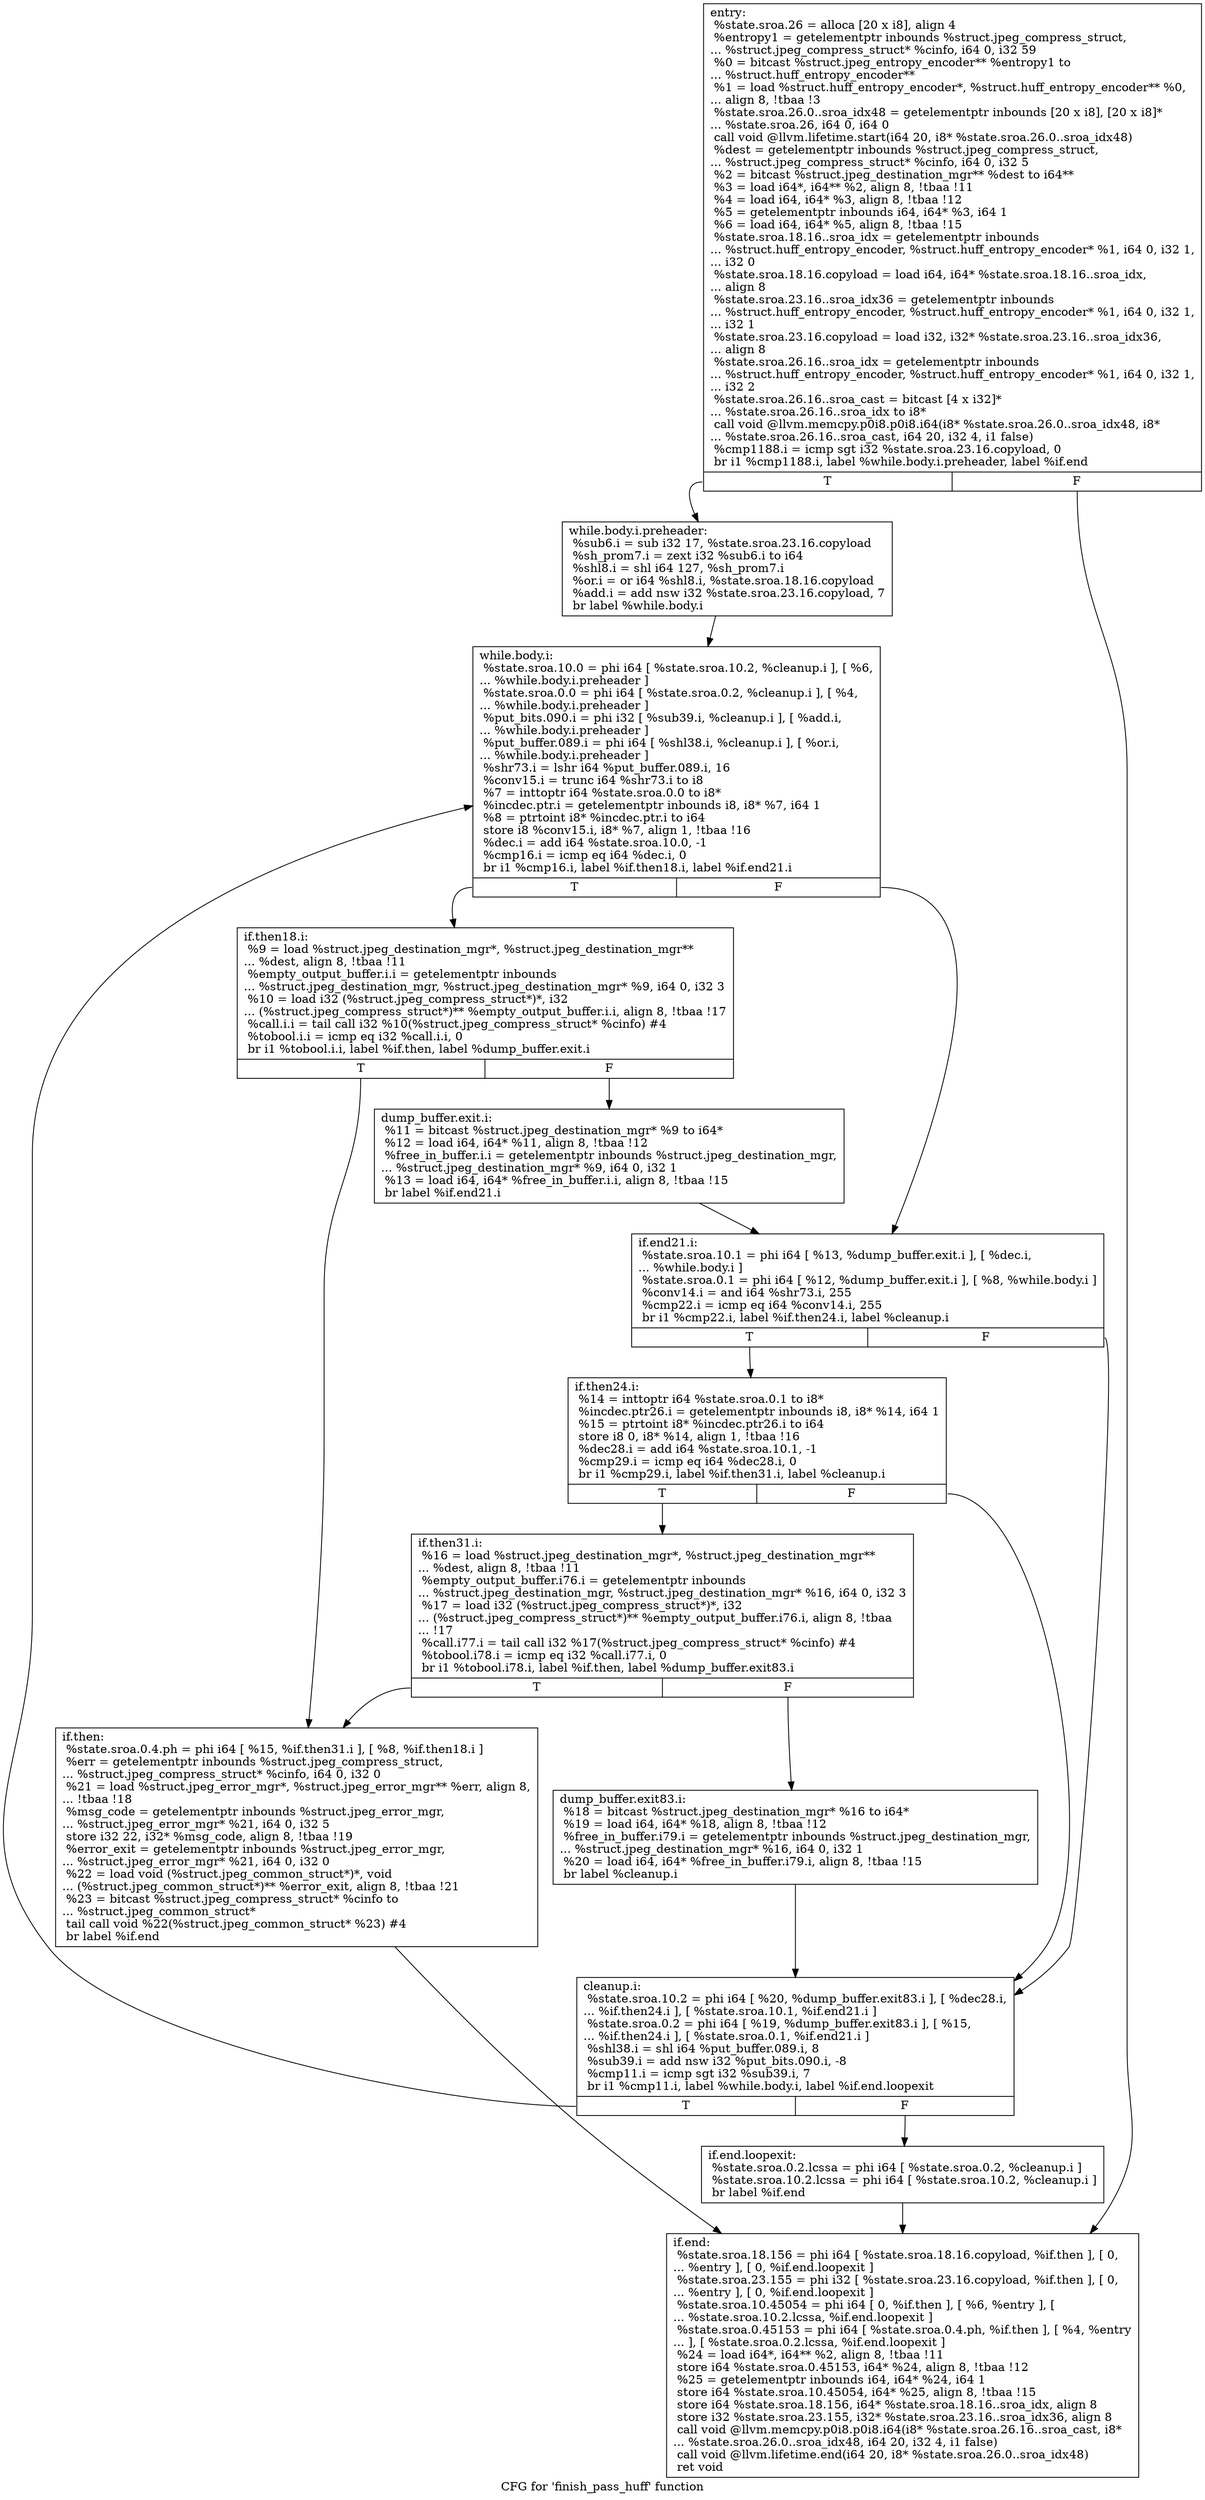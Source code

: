 digraph "CFG for 'finish_pass_huff' function" {
	label="CFG for 'finish_pass_huff' function";

	Node0x6426270 [shape=record,label="{entry:\l  %state.sroa.26 = alloca [20 x i8], align 4\l  %entropy1 = getelementptr inbounds %struct.jpeg_compress_struct,\l... %struct.jpeg_compress_struct* %cinfo, i64 0, i32 59\l  %0 = bitcast %struct.jpeg_entropy_encoder** %entropy1 to\l... %struct.huff_entropy_encoder**\l  %1 = load %struct.huff_entropy_encoder*, %struct.huff_entropy_encoder** %0,\l... align 8, !tbaa !3\l  %state.sroa.26.0..sroa_idx48 = getelementptr inbounds [20 x i8], [20 x i8]*\l... %state.sroa.26, i64 0, i64 0\l  call void @llvm.lifetime.start(i64 20, i8* %state.sroa.26.0..sroa_idx48)\l  %dest = getelementptr inbounds %struct.jpeg_compress_struct,\l... %struct.jpeg_compress_struct* %cinfo, i64 0, i32 5\l  %2 = bitcast %struct.jpeg_destination_mgr** %dest to i64**\l  %3 = load i64*, i64** %2, align 8, !tbaa !11\l  %4 = load i64, i64* %3, align 8, !tbaa !12\l  %5 = getelementptr inbounds i64, i64* %3, i64 1\l  %6 = load i64, i64* %5, align 8, !tbaa !15\l  %state.sroa.18.16..sroa_idx = getelementptr inbounds\l... %struct.huff_entropy_encoder, %struct.huff_entropy_encoder* %1, i64 0, i32 1,\l... i32 0\l  %state.sroa.18.16.copyload = load i64, i64* %state.sroa.18.16..sroa_idx,\l... align 8\l  %state.sroa.23.16..sroa_idx36 = getelementptr inbounds\l... %struct.huff_entropy_encoder, %struct.huff_entropy_encoder* %1, i64 0, i32 1,\l... i32 1\l  %state.sroa.23.16.copyload = load i32, i32* %state.sroa.23.16..sroa_idx36,\l... align 8\l  %state.sroa.26.16..sroa_idx = getelementptr inbounds\l... %struct.huff_entropy_encoder, %struct.huff_entropy_encoder* %1, i64 0, i32 1,\l... i32 2\l  %state.sroa.26.16..sroa_cast = bitcast [4 x i32]*\l... %state.sroa.26.16..sroa_idx to i8*\l  call void @llvm.memcpy.p0i8.p0i8.i64(i8* %state.sroa.26.0..sroa_idx48, i8*\l... %state.sroa.26.16..sroa_cast, i64 20, i32 4, i1 false)\l  %cmp1188.i = icmp sgt i32 %state.sroa.23.16.copyload, 0\l  br i1 %cmp1188.i, label %while.body.i.preheader, label %if.end\l|{<s0>T|<s1>F}}"];
	Node0x6426270:s0 -> Node0x6426190;
	Node0x6426270:s1 -> Node0x6461d80;
	Node0x6426190 [shape=record,label="{while.body.i.preheader:                           \l  %sub6.i = sub i32 17, %state.sroa.23.16.copyload\l  %sh_prom7.i = zext i32 %sub6.i to i64\l  %shl8.i = shl i64 127, %sh_prom7.i\l  %or.i = or i64 %shl8.i, %state.sroa.18.16.copyload\l  %add.i = add nsw i32 %state.sroa.23.16.copyload, 7\l  br label %while.body.i\l}"];
	Node0x6426190 -> Node0x6462150;
	Node0x6462150 [shape=record,label="{while.body.i:                                     \l  %state.sroa.10.0 = phi i64 [ %state.sroa.10.2, %cleanup.i ], [ %6,\l... %while.body.i.preheader ]\l  %state.sroa.0.0 = phi i64 [ %state.sroa.0.2, %cleanup.i ], [ %4,\l... %while.body.i.preheader ]\l  %put_bits.090.i = phi i32 [ %sub39.i, %cleanup.i ], [ %add.i,\l... %while.body.i.preheader ]\l  %put_buffer.089.i = phi i64 [ %shl38.i, %cleanup.i ], [ %or.i,\l... %while.body.i.preheader ]\l  %shr73.i = lshr i64 %put_buffer.089.i, 16\l  %conv15.i = trunc i64 %shr73.i to i8\l  %7 = inttoptr i64 %state.sroa.0.0 to i8*\l  %incdec.ptr.i = getelementptr inbounds i8, i8* %7, i64 1\l  %8 = ptrtoint i8* %incdec.ptr.i to i64\l  store i8 %conv15.i, i8* %7, align 1, !tbaa !16\l  %dec.i = add i64 %state.sroa.10.0, -1\l  %cmp16.i = icmp eq i64 %dec.i, 0\l  br i1 %cmp16.i, label %if.then18.i, label %if.end21.i\l|{<s0>T|<s1>F}}"];
	Node0x6462150:s0 -> Node0x64432f0;
	Node0x6462150:s1 -> Node0x6463090;
	Node0x64432f0 [shape=record,label="{if.then18.i:                                      \l  %9 = load %struct.jpeg_destination_mgr*, %struct.jpeg_destination_mgr**\l... %dest, align 8, !tbaa !11\l  %empty_output_buffer.i.i = getelementptr inbounds\l... %struct.jpeg_destination_mgr, %struct.jpeg_destination_mgr* %9, i64 0, i32 3\l  %10 = load i32 (%struct.jpeg_compress_struct*)*, i32\l... (%struct.jpeg_compress_struct*)** %empty_output_buffer.i.i, align 8, !tbaa !17\l  %call.i.i = tail call i32 %10(%struct.jpeg_compress_struct* %cinfo) #4\l  %tobool.i.i = icmp eq i32 %call.i.i, 0\l  br i1 %tobool.i.i, label %if.then, label %dump_buffer.exit.i\l|{<s0>T|<s1>F}}"];
	Node0x64432f0:s0 -> Node0x6463530;
	Node0x64432f0:s1 -> Node0x6463610;
	Node0x6463610 [shape=record,label="{dump_buffer.exit.i:                               \l  %11 = bitcast %struct.jpeg_destination_mgr* %9 to i64*\l  %12 = load i64, i64* %11, align 8, !tbaa !12\l  %free_in_buffer.i.i = getelementptr inbounds %struct.jpeg_destination_mgr,\l... %struct.jpeg_destination_mgr* %9, i64 0, i32 1\l  %13 = load i64, i64* %free_in_buffer.i.i, align 8, !tbaa !15\l  br label %if.end21.i\l}"];
	Node0x6463610 -> Node0x6463090;
	Node0x6463090 [shape=record,label="{if.end21.i:                                       \l  %state.sroa.10.1 = phi i64 [ %13, %dump_buffer.exit.i ], [ %dec.i,\l... %while.body.i ]\l  %state.sroa.0.1 = phi i64 [ %12, %dump_buffer.exit.i ], [ %8, %while.body.i ]\l  %conv14.i = and i64 %shr73.i, 255\l  %cmp22.i = icmp eq i64 %conv14.i, 255\l  br i1 %cmp22.i, label %if.then24.i, label %cleanup.i\l|{<s0>T|<s1>F}}"];
	Node0x6463090:s0 -> Node0x64647e0;
	Node0x6463090:s1 -> Node0x64622a0;
	Node0x64647e0 [shape=record,label="{if.then24.i:                                      \l  %14 = inttoptr i64 %state.sroa.0.1 to i8*\l  %incdec.ptr26.i = getelementptr inbounds i8, i8* %14, i64 1\l  %15 = ptrtoint i8* %incdec.ptr26.i to i64\l  store i8 0, i8* %14, align 1, !tbaa !16\l  %dec28.i = add i64 %state.sroa.10.1, -1\l  %cmp29.i = icmp eq i64 %dec28.i, 0\l  br i1 %cmp29.i, label %if.then31.i, label %cleanup.i\l|{<s0>T|<s1>F}}"];
	Node0x64647e0:s0 -> Node0x6464c30;
	Node0x64647e0:s1 -> Node0x64622a0;
	Node0x6464c30 [shape=record,label="{if.then31.i:                                      \l  %16 = load %struct.jpeg_destination_mgr*, %struct.jpeg_destination_mgr**\l... %dest, align 8, !tbaa !11\l  %empty_output_buffer.i76.i = getelementptr inbounds\l... %struct.jpeg_destination_mgr, %struct.jpeg_destination_mgr* %16, i64 0, i32 3\l  %17 = load i32 (%struct.jpeg_compress_struct*)*, i32\l... (%struct.jpeg_compress_struct*)** %empty_output_buffer.i76.i, align 8, !tbaa\l... !17\l  %call.i77.i = tail call i32 %17(%struct.jpeg_compress_struct* %cinfo) #4\l  %tobool.i78.i = icmp eq i32 %call.i77.i, 0\l  br i1 %tobool.i78.i, label %if.then, label %dump_buffer.exit83.i\l|{<s0>T|<s1>F}}"];
	Node0x6464c30:s0 -> Node0x6463530;
	Node0x6464c30:s1 -> Node0x6462a20;
	Node0x6462a20 [shape=record,label="{dump_buffer.exit83.i:                             \l  %18 = bitcast %struct.jpeg_destination_mgr* %16 to i64*\l  %19 = load i64, i64* %18, align 8, !tbaa !12\l  %free_in_buffer.i79.i = getelementptr inbounds %struct.jpeg_destination_mgr,\l... %struct.jpeg_destination_mgr* %16, i64 0, i32 1\l  %20 = load i64, i64* %free_in_buffer.i79.i, align 8, !tbaa !15\l  br label %cleanup.i\l}"];
	Node0x6462a20 -> Node0x64622a0;
	Node0x64622a0 [shape=record,label="{cleanup.i:                                        \l  %state.sroa.10.2 = phi i64 [ %20, %dump_buffer.exit83.i ], [ %dec28.i,\l... %if.then24.i ], [ %state.sroa.10.1, %if.end21.i ]\l  %state.sroa.0.2 = phi i64 [ %19, %dump_buffer.exit83.i ], [ %15,\l... %if.then24.i ], [ %state.sroa.0.1, %if.end21.i ]\l  %shl38.i = shl i64 %put_buffer.089.i, 8\l  %sub39.i = add nsw i32 %put_bits.090.i, -8\l  %cmp11.i = icmp sgt i32 %sub39.i, 7\l  br i1 %cmp11.i, label %while.body.i, label %if.end.loopexit\l|{<s0>T|<s1>F}}"];
	Node0x64622a0:s0 -> Node0x6462150;
	Node0x64622a0:s1 -> Node0x6465ab0;
	Node0x6463530 [shape=record,label="{if.then:                                          \l  %state.sroa.0.4.ph = phi i64 [ %15, %if.then31.i ], [ %8, %if.then18.i ]\l  %err = getelementptr inbounds %struct.jpeg_compress_struct,\l... %struct.jpeg_compress_struct* %cinfo, i64 0, i32 0\l  %21 = load %struct.jpeg_error_mgr*, %struct.jpeg_error_mgr** %err, align 8,\l... !tbaa !18\l  %msg_code = getelementptr inbounds %struct.jpeg_error_mgr,\l... %struct.jpeg_error_mgr* %21, i64 0, i32 5\l  store i32 22, i32* %msg_code, align 8, !tbaa !19\l  %error_exit = getelementptr inbounds %struct.jpeg_error_mgr,\l... %struct.jpeg_error_mgr* %21, i64 0, i32 0\l  %22 = load void (%struct.jpeg_common_struct*)*, void\l... (%struct.jpeg_common_struct*)** %error_exit, align 8, !tbaa !21\l  %23 = bitcast %struct.jpeg_compress_struct* %cinfo to\l... %struct.jpeg_common_struct*\l  tail call void %22(%struct.jpeg_common_struct* %23) #4\l  br label %if.end\l}"];
	Node0x6463530 -> Node0x6461d80;
	Node0x6465ab0 [shape=record,label="{if.end.loopexit:                                  \l  %state.sroa.0.2.lcssa = phi i64 [ %state.sroa.0.2, %cleanup.i ]\l  %state.sroa.10.2.lcssa = phi i64 [ %state.sroa.10.2, %cleanup.i ]\l  br label %if.end\l}"];
	Node0x6465ab0 -> Node0x6461d80;
	Node0x6461d80 [shape=record,label="{if.end:                                           \l  %state.sroa.18.156 = phi i64 [ %state.sroa.18.16.copyload, %if.then ], [ 0,\l... %entry ], [ 0, %if.end.loopexit ]\l  %state.sroa.23.155 = phi i32 [ %state.sroa.23.16.copyload, %if.then ], [ 0,\l... %entry ], [ 0, %if.end.loopexit ]\l  %state.sroa.10.45054 = phi i64 [ 0, %if.then ], [ %6, %entry ], [\l... %state.sroa.10.2.lcssa, %if.end.loopexit ]\l  %state.sroa.0.45153 = phi i64 [ %state.sroa.0.4.ph, %if.then ], [ %4, %entry\l... ], [ %state.sroa.0.2.lcssa, %if.end.loopexit ]\l  %24 = load i64*, i64** %2, align 8, !tbaa !11\l  store i64 %state.sroa.0.45153, i64* %24, align 8, !tbaa !12\l  %25 = getelementptr inbounds i64, i64* %24, i64 1\l  store i64 %state.sroa.10.45054, i64* %25, align 8, !tbaa !15\l  store i64 %state.sroa.18.156, i64* %state.sroa.18.16..sroa_idx, align 8\l  store i32 %state.sroa.23.155, i32* %state.sroa.23.16..sroa_idx36, align 8\l  call void @llvm.memcpy.p0i8.p0i8.i64(i8* %state.sroa.26.16..sroa_cast, i8*\l... %state.sroa.26.0..sroa_idx48, i64 20, i32 4, i1 false)\l  call void @llvm.lifetime.end(i64 20, i8* %state.sroa.26.0..sroa_idx48)\l  ret void\l}"];
}
